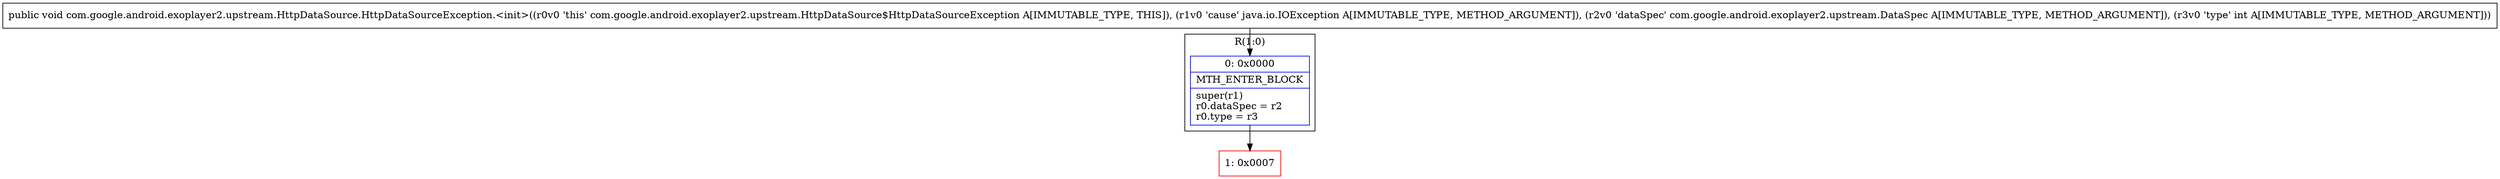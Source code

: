 digraph "CFG forcom.google.android.exoplayer2.upstream.HttpDataSource.HttpDataSourceException.\<init\>(Ljava\/io\/IOException;Lcom\/google\/android\/exoplayer2\/upstream\/DataSpec;I)V" {
subgraph cluster_Region_20274918 {
label = "R(1:0)";
node [shape=record,color=blue];
Node_0 [shape=record,label="{0\:\ 0x0000|MTH_ENTER_BLOCK\l|super(r1)\lr0.dataSpec = r2\lr0.type = r3\l}"];
}
Node_1 [shape=record,color=red,label="{1\:\ 0x0007}"];
MethodNode[shape=record,label="{public void com.google.android.exoplayer2.upstream.HttpDataSource.HttpDataSourceException.\<init\>((r0v0 'this' com.google.android.exoplayer2.upstream.HttpDataSource$HttpDataSourceException A[IMMUTABLE_TYPE, THIS]), (r1v0 'cause' java.io.IOException A[IMMUTABLE_TYPE, METHOD_ARGUMENT]), (r2v0 'dataSpec' com.google.android.exoplayer2.upstream.DataSpec A[IMMUTABLE_TYPE, METHOD_ARGUMENT]), (r3v0 'type' int A[IMMUTABLE_TYPE, METHOD_ARGUMENT])) }"];
MethodNode -> Node_0;
Node_0 -> Node_1;
}

